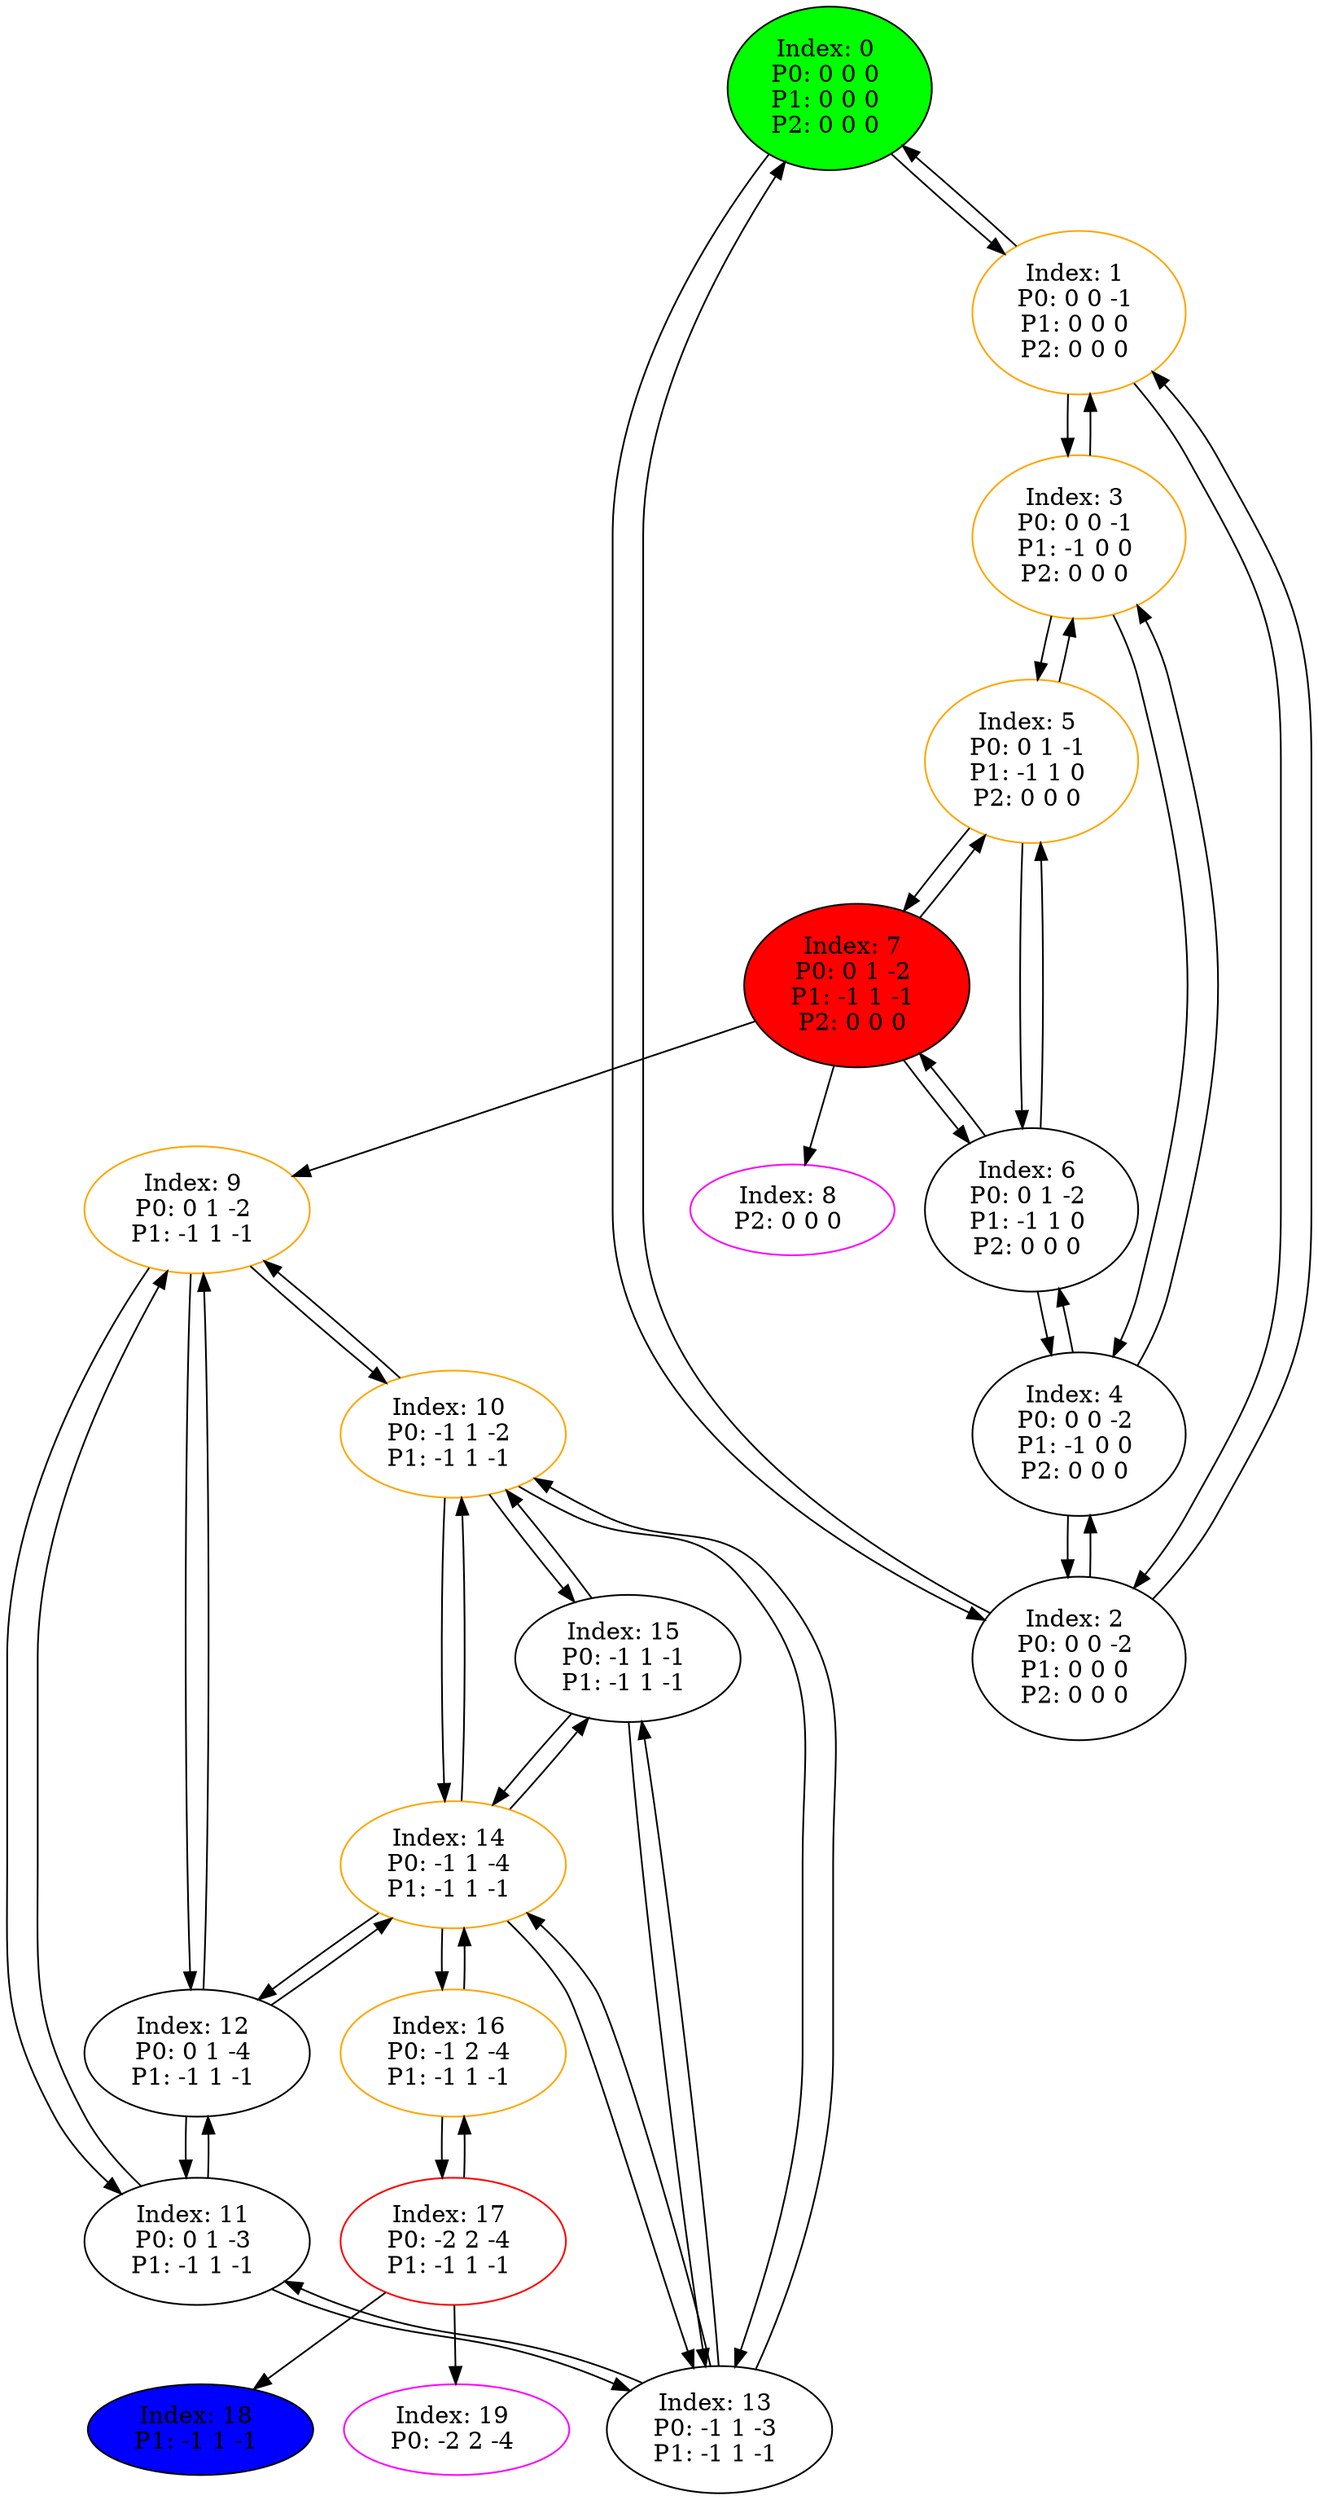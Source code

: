 digraph G {
color = "black"
0[label = "Index: 0 
P0: 0 0 0 
P1: 0 0 0 
P2: 0 0 0 
", style="filled", fillcolor = "green"]
1[label = "Index: 1 
P0: 0 0 -1 
P1: 0 0 0 
P2: 0 0 0 
", color = "orange"]
2[label = "Index: 2 
P0: 0 0 -2 
P1: 0 0 0 
P2: 0 0 0 
"]
3[label = "Index: 3 
P0: 0 0 -1 
P1: -1 0 0 
P2: 0 0 0 
", color = "orange"]
4[label = "Index: 4 
P0: 0 0 -2 
P1: -1 0 0 
P2: 0 0 0 
"]
5[label = "Index: 5 
P0: 0 1 -1 
P1: -1 1 0 
P2: 0 0 0 
", color = "orange"]
6[label = "Index: 6 
P0: 0 1 -2 
P1: -1 1 0 
P2: 0 0 0 
"]
7[label = "Index: 7 
P0: 0 1 -2 
P1: -1 1 -1 
P2: 0 0 0 
", style="filled", fillcolor = "red"]
8[label = "Index: 8 
P2: 0 0 0 
", color = "fuchsia"]
9[label = "Index: 9 
P0: 0 1 -2 
P1: -1 1 -1 
", color = "orange"]
10[label = "Index: 10 
P0: -1 1 -2 
P1: -1 1 -1 
", color = "orange"]
11[label = "Index: 11 
P0: 0 1 -3 
P1: -1 1 -1 
"]
12[label = "Index: 12 
P0: 0 1 -4 
P1: -1 1 -1 
"]
13[label = "Index: 13 
P0: -1 1 -3 
P1: -1 1 -1 
"]
14[label = "Index: 14 
P0: -1 1 -4 
P1: -1 1 -1 
", color = "orange"]
15[label = "Index: 15 
P0: -1 1 -1 
P1: -1 1 -1 
"]
16[label = "Index: 16 
P0: -1 2 -4 
P1: -1 1 -1 
", color = "orange"]
17[label = "Index: 17 
P0: -2 2 -4 
P1: -1 1 -1 
", color = "red"]
18[label = "Index: 18 
P1: -1 1 -1 
", style="filled", fillcolor = "blue"]
19[label = "Index: 19 
P0: -2 2 -4 
", color = "fuchsia"]
0 -> 1
0 -> 2

1 -> 0
1 -> 2
1 -> 3

2 -> 0
2 -> 1
2 -> 4

3 -> 1
3 -> 4
3 -> 5

4 -> 2
4 -> 3
4 -> 6

5 -> 3
5 -> 6
5 -> 7

6 -> 4
6 -> 5
6 -> 7

7 -> 5
7 -> 6
7 -> 8
7 -> 9

9 -> 10
9 -> 11
9 -> 12

10 -> 9
10 -> 13
10 -> 14
10 -> 15

11 -> 9
11 -> 13
11 -> 12

12 -> 9
12 -> 11
12 -> 14

13 -> 10
13 -> 11
13 -> 14
13 -> 15

14 -> 10
14 -> 12
14 -> 13
14 -> 16
14 -> 15

15 -> 10
15 -> 13
15 -> 14

16 -> 14
16 -> 17

17 -> 16
17 -> 18
17 -> 19

}
